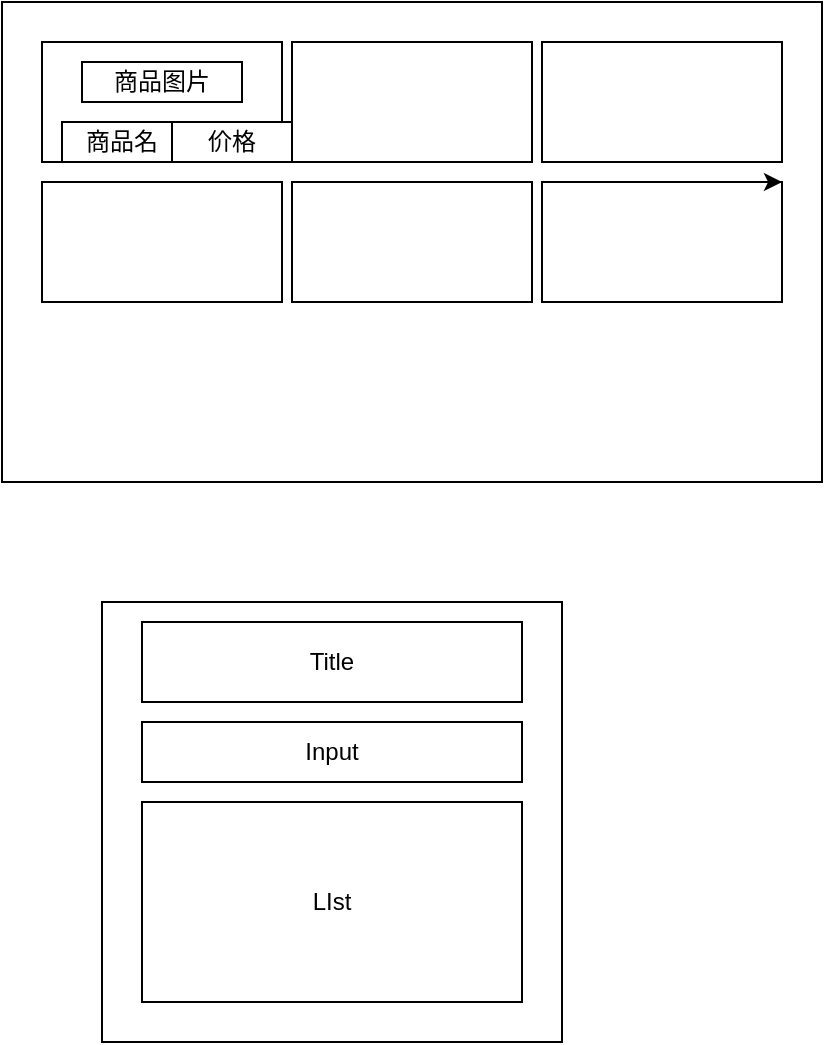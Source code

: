 <mxfile>
    <diagram id="unD0BjAKSSbW9i_PLUOm" name="Page-1">
        <mxGraphModel dx="513" dy="261" grid="1" gridSize="10" guides="1" tooltips="1" connect="1" arrows="1" fold="1" page="1" pageScale="1" pageWidth="850" pageHeight="1100" math="0" shadow="0">
            <root>
                <mxCell id="0"/>
                <mxCell id="1" parent="0"/>
                <mxCell id="2" value="" style="whiteSpace=wrap;html=1;" parent="1" vertex="1">
                    <mxGeometry x="50" y="30" width="410" height="240" as="geometry"/>
                </mxCell>
                <mxCell id="3" value="" style="whiteSpace=wrap;html=1;" parent="1" vertex="1">
                    <mxGeometry x="70" y="50" width="120" height="60" as="geometry"/>
                </mxCell>
                <mxCell id="4" value="" style="whiteSpace=wrap;html=1;" parent="1" vertex="1">
                    <mxGeometry x="195" y="50" width="120" height="60" as="geometry"/>
                </mxCell>
                <mxCell id="5" value="" style="whiteSpace=wrap;html=1;" parent="1" vertex="1">
                    <mxGeometry x="320" y="50" width="120" height="60" as="geometry"/>
                </mxCell>
                <mxCell id="6" value="" style="whiteSpace=wrap;html=1;" parent="1" vertex="1">
                    <mxGeometry x="70" y="120" width="120" height="60" as="geometry"/>
                </mxCell>
                <mxCell id="7" value="" style="whiteSpace=wrap;html=1;" parent="1" vertex="1">
                    <mxGeometry x="195" y="120" width="120" height="60" as="geometry"/>
                </mxCell>
                <mxCell id="8" value="" style="whiteSpace=wrap;html=1;" parent="1" vertex="1">
                    <mxGeometry x="320" y="120" width="120" height="60" as="geometry"/>
                </mxCell>
                <mxCell id="10" style="edgeStyle=none;html=1;exitX=0.5;exitY=0;exitDx=0;exitDy=0;entryX=1;entryY=0;entryDx=0;entryDy=0;" parent="1" source="8" target="8" edge="1">
                    <mxGeometry relative="1" as="geometry"/>
                </mxCell>
                <mxCell id="11" value="商品图片" style="whiteSpace=wrap;html=1;" parent="1" vertex="1">
                    <mxGeometry x="90" y="60" width="80" height="20" as="geometry"/>
                </mxCell>
                <mxCell id="12" value="商品名" style="whiteSpace=wrap;html=1;" parent="1" vertex="1">
                    <mxGeometry x="80" y="90" width="60" height="20" as="geometry"/>
                </mxCell>
                <mxCell id="13" value="价格" style="whiteSpace=wrap;html=1;" parent="1" vertex="1">
                    <mxGeometry x="135" y="90" width="60" height="20" as="geometry"/>
                </mxCell>
                <mxCell id="14" value="" style="whiteSpace=wrap;html=1;" vertex="1" parent="1">
                    <mxGeometry x="100" y="330" width="230" height="220" as="geometry"/>
                </mxCell>
                <mxCell id="15" value="Title" style="whiteSpace=wrap;html=1;" vertex="1" parent="1">
                    <mxGeometry x="120" y="340" width="190" height="40" as="geometry"/>
                </mxCell>
                <mxCell id="16" value="Input" style="whiteSpace=wrap;html=1;" vertex="1" parent="1">
                    <mxGeometry x="120" y="390" width="190" height="30" as="geometry"/>
                </mxCell>
                <mxCell id="17" value="LIst" style="whiteSpace=wrap;html=1;" vertex="1" parent="1">
                    <mxGeometry x="120" y="430" width="190" height="100" as="geometry"/>
                </mxCell>
            </root>
        </mxGraphModel>
    </diagram>
</mxfile>
